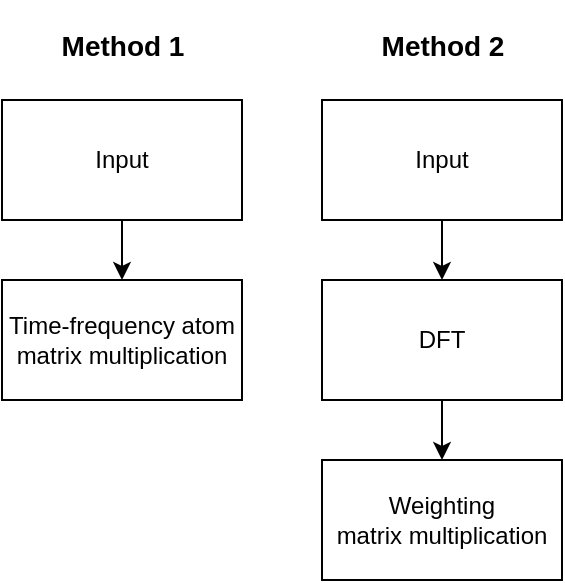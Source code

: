 <mxfile version="24.5.1" type="device">
  <diagram name="Page-1" id="AvLsPoYU9DnG-tsBDQSp">
    <mxGraphModel dx="814" dy="483" grid="1" gridSize="10" guides="1" tooltips="1" connect="1" arrows="1" fold="1" page="1" pageScale="1" pageWidth="827" pageHeight="400" math="0" shadow="0">
      <root>
        <mxCell id="0" />
        <mxCell id="1" parent="0" />
        <mxCell id="ogoglfJcI44DMrGjK-La-3" style="edgeStyle=orthogonalEdgeStyle;rounded=0;orthogonalLoop=1;jettySize=auto;html=1;entryX=0.5;entryY=0;entryDx=0;entryDy=0;" parent="1" source="ogoglfJcI44DMrGjK-La-1" target="ogoglfJcI44DMrGjK-La-2" edge="1">
          <mxGeometry relative="1" as="geometry" />
        </mxCell>
        <mxCell id="ogoglfJcI44DMrGjK-La-1" value="Input" style="rounded=0;whiteSpace=wrap;html=1;" parent="1" vertex="1">
          <mxGeometry x="80" y="50" width="120" height="60" as="geometry" />
        </mxCell>
        <mxCell id="ogoglfJcI44DMrGjK-La-2" value="Time-frequency atom&lt;br&gt;matrix multiplication" style="rounded=0;whiteSpace=wrap;html=1;" parent="1" vertex="1">
          <mxGeometry x="80" y="140" width="120" height="60" as="geometry" />
        </mxCell>
        <mxCell id="ogoglfJcI44DMrGjK-La-4" style="edgeStyle=orthogonalEdgeStyle;rounded=0;orthogonalLoop=1;jettySize=auto;html=1;entryX=0.5;entryY=0;entryDx=0;entryDy=0;" parent="1" source="ogoglfJcI44DMrGjK-La-5" target="ogoglfJcI44DMrGjK-La-6" edge="1">
          <mxGeometry relative="1" as="geometry" />
        </mxCell>
        <mxCell id="ogoglfJcI44DMrGjK-La-5" value="Input" style="rounded=0;whiteSpace=wrap;html=1;" parent="1" vertex="1">
          <mxGeometry x="240" y="50" width="120" height="60" as="geometry" />
        </mxCell>
        <mxCell id="ogoglfJcI44DMrGjK-La-9" style="edgeStyle=orthogonalEdgeStyle;rounded=0;orthogonalLoop=1;jettySize=auto;html=1;entryX=0.5;entryY=0;entryDx=0;entryDy=0;" parent="1" source="ogoglfJcI44DMrGjK-La-6" target="ogoglfJcI44DMrGjK-La-7" edge="1">
          <mxGeometry relative="1" as="geometry" />
        </mxCell>
        <mxCell id="ogoglfJcI44DMrGjK-La-6" value="DFT" style="rounded=0;whiteSpace=wrap;html=1;" parent="1" vertex="1">
          <mxGeometry x="240" y="140" width="120" height="60" as="geometry" />
        </mxCell>
        <mxCell id="ogoglfJcI44DMrGjK-La-7" value="Weighting&lt;br&gt;matrix multiplication" style="rounded=0;whiteSpace=wrap;html=1;" parent="1" vertex="1">
          <mxGeometry x="240" y="230" width="120" height="60" as="geometry" />
        </mxCell>
        <mxCell id="ogoglfJcI44DMrGjK-La-15" value="&lt;font style=&quot;font-size: 14px;&quot;&gt;Method 1&lt;/font&gt;" style="text;strokeColor=none;fillColor=none;html=1;fontSize=24;fontStyle=1;verticalAlign=middle;align=center;" parent="1" vertex="1">
          <mxGeometry x="90" width="100" height="40" as="geometry" />
        </mxCell>
        <mxCell id="ogoglfJcI44DMrGjK-La-16" value="&lt;font style=&quot;font-size: 14px;&quot;&gt;Method 2&lt;/font&gt;" style="text;strokeColor=none;fillColor=none;html=1;fontSize=24;fontStyle=1;verticalAlign=middle;align=center;" parent="1" vertex="1">
          <mxGeometry x="250" width="100" height="40" as="geometry" />
        </mxCell>
      </root>
    </mxGraphModel>
  </diagram>
</mxfile>
